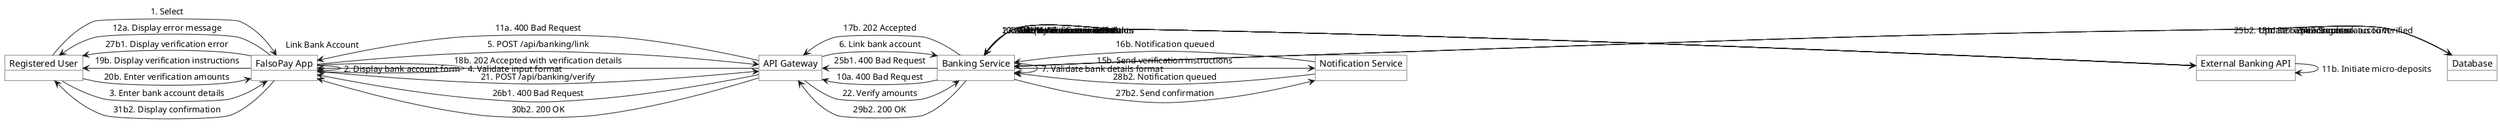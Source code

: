 @startuml CollaborationDiagram_UC5_LinkBankAccount

' Define participants with strategic positioning to minimize intersections
object "Registered User" as User #FFFFFF
object "FalsoPay App" as App #FFFFFF
object "API Gateway" as Gateway #FFFFFF
object "Banking Service" as BankService #FFFFFF
object "External Banking API" as ExtBank #FFFFFF
object "Notification Service" as NotifService #FFFFFF
object "Database" as DB #FFFFFF

' Position objects to minimize crossing lines
User -[hidden]right- App
App -[hidden]right- Gateway
Gateway -[hidden]right- BankService
BankService -[hidden]right- ExtBank
BankService -[hidden]down- NotifService
BankService -[hidden]down- DB

' Messages (using message numbers to indicate order)
User -> App : 1. Select "Link Bank Account"
App -> App : 2. Display bank account form
User -> App : 3. Enter bank account details
App -> App : 4. Validate input format
App -> Gateway : 5. POST /api/banking/link
Gateway -> BankService : 6. Link bank account
BankService -> BankService : 7. Validate bank details format
BankService -> ExtBank : 8. Verify account existence

ExtBank --> BankService : 9a. Invalid account details
BankService --> Gateway : 10a. 400 Bad Request
Gateway --> App : 11a. 400 Bad Request
App --> User : 12a. Display error message

ExtBank --> BankService : 9b. Account exists
BankService -> ExtBank : 10b. Request account verification
ExtBank -> ExtBank : 11b. Initiate micro-deposits
ExtBank --> BankService : 12b. Verification initiated
BankService -> DB : 13b. Store pending bank account
DB --> BankService : 14b. Success
BankService -> NotifService : 15b. Send verification instructions
NotifService --> BankService : 16b. Notification queued
BankService --> Gateway : 17b. 202 Accepted
Gateway --> App : 18b. 202 Accepted with verification details
App --> User : 19b. Display verification instructions

User -> App : 20b. Enter verification amounts
App -> Gateway : 21. POST /api/banking/verify
Gateway -> BankService : 22. Verify amounts
BankService -> ExtBank : 23. Validate verification amounts

ExtBank --> BankService : 24b1. Verification failed
BankService --> Gateway : 25b1. 400 Bad Request
Gateway --> App : 26b1. 400 Bad Request
App --> User : 27b1. Display verification error

ExtBank --> BankService : 24b2. Verification successful
BankService -> DB : 25b2. Update bank account status to verified
DB --> BankService : 26b2. Success
BankService -> NotifService : 27b2. Send confirmation
NotifService --> BankService : 28b2. Notification queued
BankService --> Gateway : 29b2. 200 OK
Gateway --> App : 30b2. 200 OK
App --> User : 31b2. Display confirmation

@enduml 
